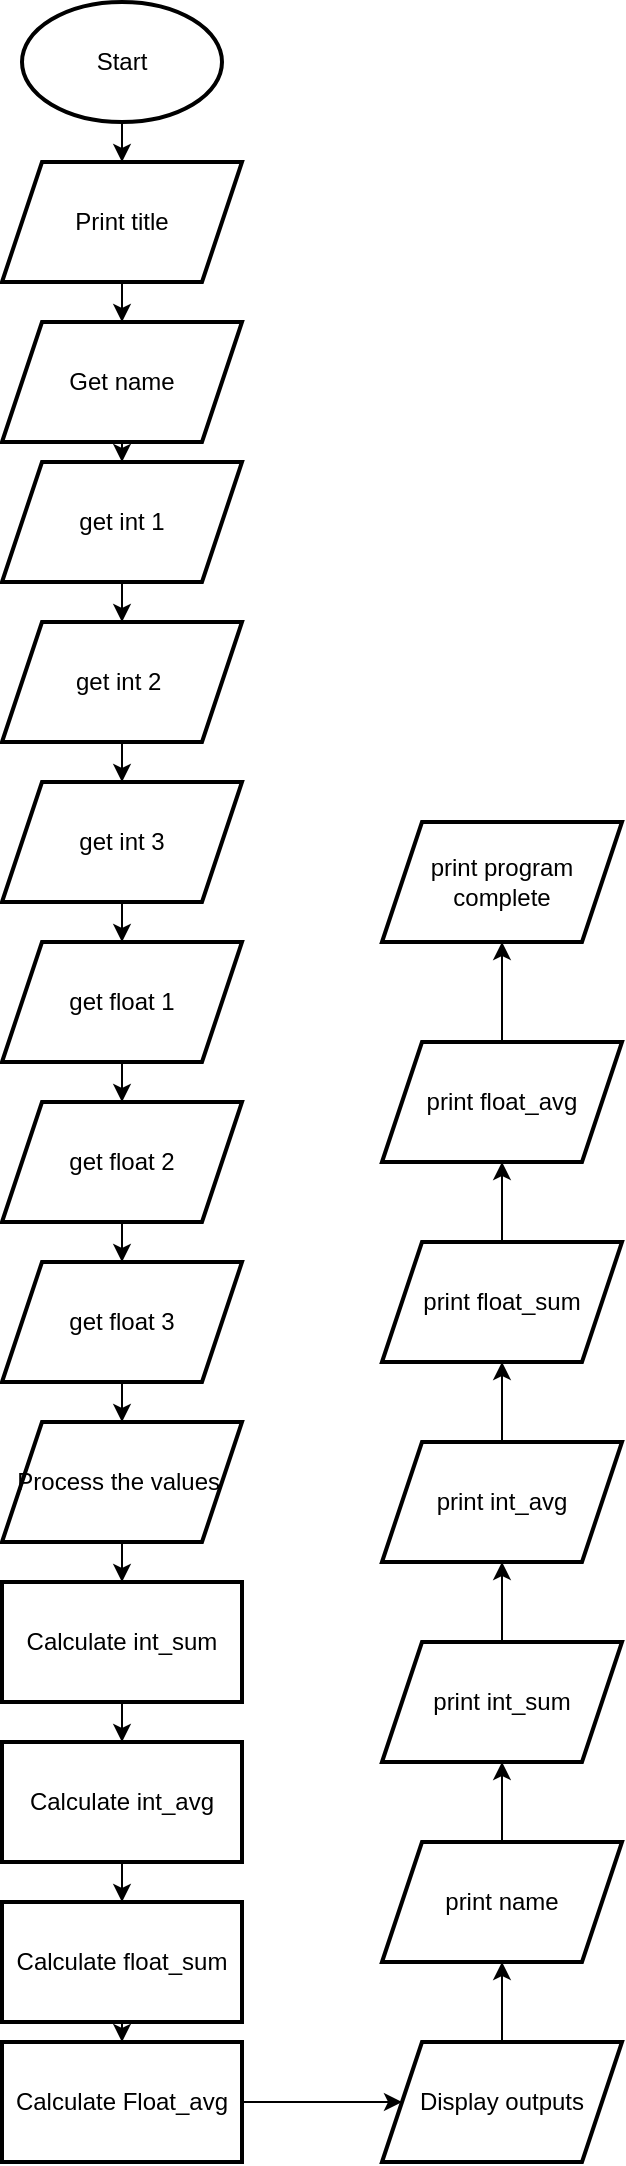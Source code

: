 <mxfile version="14.9.8" type="device"><diagram id="Y5vVq08B3gLRKAfeF4CJ" name="Page-1"><mxGraphModel dx="269" dy="537" grid="1" gridSize="10" guides="1" tooltips="1" connect="1" arrows="1" fold="1" page="1" pageScale="1" pageWidth="850" pageHeight="1100" math="0" shadow="0"><root><mxCell id="0"/><mxCell id="1" parent="0"/><mxCell id="EWFYyP2EG0sI--OhAkq7-3" value="" style="edgeStyle=orthogonalEdgeStyle;rounded=0;orthogonalLoop=1;jettySize=auto;html=1;" edge="1" parent="1" source="EWFYyP2EG0sI--OhAkq7-1" target="EWFYyP2EG0sI--OhAkq7-2"><mxGeometry relative="1" as="geometry"/></mxCell><mxCell id="EWFYyP2EG0sI--OhAkq7-1" value="Start" style="strokeWidth=2;html=1;shape=mxgraph.flowchart.start_1;whiteSpace=wrap;" vertex="1" parent="1"><mxGeometry x="50" y="10" width="100" height="60" as="geometry"/></mxCell><mxCell id="EWFYyP2EG0sI--OhAkq7-5" value="" style="edgeStyle=orthogonalEdgeStyle;rounded=0;orthogonalLoop=1;jettySize=auto;html=1;" edge="1" parent="1" source="EWFYyP2EG0sI--OhAkq7-2" target="EWFYyP2EG0sI--OhAkq7-4"><mxGeometry relative="1" as="geometry"/></mxCell><mxCell id="EWFYyP2EG0sI--OhAkq7-2" value="Print title" style="shape=parallelogram;perimeter=parallelogramPerimeter;whiteSpace=wrap;html=1;fixedSize=1;strokeWidth=2;" vertex="1" parent="1"><mxGeometry x="40" y="90" width="120" height="60" as="geometry"/></mxCell><mxCell id="EWFYyP2EG0sI--OhAkq7-7" value="" style="edgeStyle=orthogonalEdgeStyle;rounded=0;orthogonalLoop=1;jettySize=auto;html=1;" edge="1" parent="1" source="EWFYyP2EG0sI--OhAkq7-4" target="EWFYyP2EG0sI--OhAkq7-6"><mxGeometry relative="1" as="geometry"/></mxCell><mxCell id="EWFYyP2EG0sI--OhAkq7-4" value="Get name" style="shape=parallelogram;perimeter=parallelogramPerimeter;whiteSpace=wrap;html=1;fixedSize=1;strokeWidth=2;" vertex="1" parent="1"><mxGeometry x="40" y="170" width="120" height="60" as="geometry"/></mxCell><mxCell id="EWFYyP2EG0sI--OhAkq7-9" value="" style="edgeStyle=orthogonalEdgeStyle;rounded=0;orthogonalLoop=1;jettySize=auto;html=1;" edge="1" parent="1" source="EWFYyP2EG0sI--OhAkq7-6" target="EWFYyP2EG0sI--OhAkq7-8"><mxGeometry relative="1" as="geometry"/></mxCell><mxCell id="EWFYyP2EG0sI--OhAkq7-6" value="get int 1" style="shape=parallelogram;perimeter=parallelogramPerimeter;whiteSpace=wrap;html=1;fixedSize=1;strokeWidth=2;" vertex="1" parent="1"><mxGeometry x="40" y="240" width="120" height="60" as="geometry"/></mxCell><mxCell id="EWFYyP2EG0sI--OhAkq7-11" value="" style="edgeStyle=orthogonalEdgeStyle;rounded=0;orthogonalLoop=1;jettySize=auto;html=1;" edge="1" parent="1" source="EWFYyP2EG0sI--OhAkq7-8" target="EWFYyP2EG0sI--OhAkq7-10"><mxGeometry relative="1" as="geometry"/></mxCell><mxCell id="EWFYyP2EG0sI--OhAkq7-8" value="get int 2&amp;nbsp;" style="shape=parallelogram;perimeter=parallelogramPerimeter;whiteSpace=wrap;html=1;fixedSize=1;strokeWidth=2;" vertex="1" parent="1"><mxGeometry x="40" y="320" width="120" height="60" as="geometry"/></mxCell><mxCell id="EWFYyP2EG0sI--OhAkq7-13" value="" style="edgeStyle=orthogonalEdgeStyle;rounded=0;orthogonalLoop=1;jettySize=auto;html=1;" edge="1" parent="1" source="EWFYyP2EG0sI--OhAkq7-10" target="EWFYyP2EG0sI--OhAkq7-12"><mxGeometry relative="1" as="geometry"/></mxCell><mxCell id="EWFYyP2EG0sI--OhAkq7-10" value="get int 3" style="shape=parallelogram;perimeter=parallelogramPerimeter;whiteSpace=wrap;html=1;fixedSize=1;strokeWidth=2;" vertex="1" parent="1"><mxGeometry x="40" y="400" width="120" height="60" as="geometry"/></mxCell><mxCell id="EWFYyP2EG0sI--OhAkq7-15" value="" style="edgeStyle=orthogonalEdgeStyle;rounded=0;orthogonalLoop=1;jettySize=auto;html=1;" edge="1" parent="1" source="EWFYyP2EG0sI--OhAkq7-12" target="EWFYyP2EG0sI--OhAkq7-14"><mxGeometry relative="1" as="geometry"/></mxCell><mxCell id="EWFYyP2EG0sI--OhAkq7-12" value="get float 1" style="shape=parallelogram;perimeter=parallelogramPerimeter;whiteSpace=wrap;html=1;fixedSize=1;strokeWidth=2;" vertex="1" parent="1"><mxGeometry x="40" y="480" width="120" height="60" as="geometry"/></mxCell><mxCell id="EWFYyP2EG0sI--OhAkq7-17" value="" style="edgeStyle=orthogonalEdgeStyle;rounded=0;orthogonalLoop=1;jettySize=auto;html=1;" edge="1" parent="1" source="EWFYyP2EG0sI--OhAkq7-14" target="EWFYyP2EG0sI--OhAkq7-16"><mxGeometry relative="1" as="geometry"/></mxCell><mxCell id="EWFYyP2EG0sI--OhAkq7-14" value="get float 2" style="shape=parallelogram;perimeter=parallelogramPerimeter;whiteSpace=wrap;html=1;fixedSize=1;strokeWidth=2;" vertex="1" parent="1"><mxGeometry x="40" y="560" width="120" height="60" as="geometry"/></mxCell><mxCell id="EWFYyP2EG0sI--OhAkq7-19" value="" style="edgeStyle=orthogonalEdgeStyle;rounded=0;orthogonalLoop=1;jettySize=auto;html=1;" edge="1" parent="1" source="EWFYyP2EG0sI--OhAkq7-16" target="EWFYyP2EG0sI--OhAkq7-18"><mxGeometry relative="1" as="geometry"/></mxCell><mxCell id="EWFYyP2EG0sI--OhAkq7-16" value="get float 3" style="shape=parallelogram;perimeter=parallelogramPerimeter;whiteSpace=wrap;html=1;fixedSize=1;strokeWidth=2;" vertex="1" parent="1"><mxGeometry x="40" y="640" width="120" height="60" as="geometry"/></mxCell><mxCell id="EWFYyP2EG0sI--OhAkq7-28" value="" style="edgeStyle=orthogonalEdgeStyle;rounded=0;orthogonalLoop=1;jettySize=auto;html=1;" edge="1" parent="1" source="EWFYyP2EG0sI--OhAkq7-18" target="EWFYyP2EG0sI--OhAkq7-27"><mxGeometry relative="1" as="geometry"/></mxCell><mxCell id="EWFYyP2EG0sI--OhAkq7-18" value="Process the values&amp;nbsp;" style="shape=parallelogram;perimeter=parallelogramPerimeter;whiteSpace=wrap;html=1;fixedSize=1;strokeWidth=2;" vertex="1" parent="1"><mxGeometry x="40" y="720" width="120" height="60" as="geometry"/></mxCell><mxCell id="EWFYyP2EG0sI--OhAkq7-30" value="" style="edgeStyle=orthogonalEdgeStyle;rounded=0;orthogonalLoop=1;jettySize=auto;html=1;" edge="1" parent="1" source="EWFYyP2EG0sI--OhAkq7-27" target="EWFYyP2EG0sI--OhAkq7-29"><mxGeometry relative="1" as="geometry"/></mxCell><mxCell id="EWFYyP2EG0sI--OhAkq7-27" value="Calculate int_sum" style="whiteSpace=wrap;html=1;strokeWidth=2;" vertex="1" parent="1"><mxGeometry x="40" y="800" width="120" height="60" as="geometry"/></mxCell><mxCell id="EWFYyP2EG0sI--OhAkq7-32" value="" style="edgeStyle=orthogonalEdgeStyle;rounded=0;orthogonalLoop=1;jettySize=auto;html=1;" edge="1" parent="1" source="EWFYyP2EG0sI--OhAkq7-29" target="EWFYyP2EG0sI--OhAkq7-31"><mxGeometry relative="1" as="geometry"/></mxCell><mxCell id="EWFYyP2EG0sI--OhAkq7-29" value="Calculate int_avg" style="whiteSpace=wrap;html=1;strokeWidth=2;" vertex="1" parent="1"><mxGeometry x="40" y="880" width="120" height="60" as="geometry"/></mxCell><mxCell id="EWFYyP2EG0sI--OhAkq7-34" value="" style="edgeStyle=orthogonalEdgeStyle;rounded=0;orthogonalLoop=1;jettySize=auto;html=1;" edge="1" parent="1" source="EWFYyP2EG0sI--OhAkq7-31" target="EWFYyP2EG0sI--OhAkq7-33"><mxGeometry relative="1" as="geometry"/></mxCell><mxCell id="EWFYyP2EG0sI--OhAkq7-31" value="Calculate float_sum" style="whiteSpace=wrap;html=1;strokeWidth=2;" vertex="1" parent="1"><mxGeometry x="40" y="960" width="120" height="60" as="geometry"/></mxCell><mxCell id="EWFYyP2EG0sI--OhAkq7-36" value="" style="edgeStyle=orthogonalEdgeStyle;rounded=0;orthogonalLoop=1;jettySize=auto;html=1;" edge="1" parent="1" source="EWFYyP2EG0sI--OhAkq7-33" target="EWFYyP2EG0sI--OhAkq7-35"><mxGeometry relative="1" as="geometry"/></mxCell><mxCell id="EWFYyP2EG0sI--OhAkq7-33" value="Calculate Float_avg" style="whiteSpace=wrap;html=1;strokeWidth=2;" vertex="1" parent="1"><mxGeometry x="40" y="1030" width="120" height="60" as="geometry"/></mxCell><mxCell id="EWFYyP2EG0sI--OhAkq7-38" value="" style="edgeStyle=orthogonalEdgeStyle;rounded=0;orthogonalLoop=1;jettySize=auto;html=1;" edge="1" parent="1" source="EWFYyP2EG0sI--OhAkq7-35" target="EWFYyP2EG0sI--OhAkq7-37"><mxGeometry relative="1" as="geometry"/></mxCell><mxCell id="EWFYyP2EG0sI--OhAkq7-35" value="Display outputs" style="shape=parallelogram;perimeter=parallelogramPerimeter;whiteSpace=wrap;html=1;fixedSize=1;strokeWidth=2;" vertex="1" parent="1"><mxGeometry x="230" y="1030" width="120" height="60" as="geometry"/></mxCell><mxCell id="EWFYyP2EG0sI--OhAkq7-42" value="" style="edgeStyle=orthogonalEdgeStyle;rounded=0;orthogonalLoop=1;jettySize=auto;html=1;" edge="1" parent="1" source="EWFYyP2EG0sI--OhAkq7-37" target="EWFYyP2EG0sI--OhAkq7-41"><mxGeometry relative="1" as="geometry"/></mxCell><mxCell id="EWFYyP2EG0sI--OhAkq7-37" value="print name" style="shape=parallelogram;perimeter=parallelogramPerimeter;whiteSpace=wrap;html=1;fixedSize=1;strokeWidth=2;" vertex="1" parent="1"><mxGeometry x="230" y="930" width="120" height="60" as="geometry"/></mxCell><mxCell id="EWFYyP2EG0sI--OhAkq7-44" value="" style="edgeStyle=orthogonalEdgeStyle;rounded=0;orthogonalLoop=1;jettySize=auto;html=1;" edge="1" parent="1" source="EWFYyP2EG0sI--OhAkq7-41" target="EWFYyP2EG0sI--OhAkq7-43"><mxGeometry relative="1" as="geometry"/></mxCell><mxCell id="EWFYyP2EG0sI--OhAkq7-41" value="print int_sum" style="shape=parallelogram;perimeter=parallelogramPerimeter;whiteSpace=wrap;html=1;fixedSize=1;strokeWidth=2;" vertex="1" parent="1"><mxGeometry x="230" y="830" width="120" height="60" as="geometry"/></mxCell><mxCell id="EWFYyP2EG0sI--OhAkq7-46" value="" style="edgeStyle=orthogonalEdgeStyle;rounded=0;orthogonalLoop=1;jettySize=auto;html=1;" edge="1" parent="1" source="EWFYyP2EG0sI--OhAkq7-43" target="EWFYyP2EG0sI--OhAkq7-45"><mxGeometry relative="1" as="geometry"/></mxCell><mxCell id="EWFYyP2EG0sI--OhAkq7-43" value="print int_avg" style="shape=parallelogram;perimeter=parallelogramPerimeter;whiteSpace=wrap;html=1;fixedSize=1;strokeWidth=2;" vertex="1" parent="1"><mxGeometry x="230" y="730" width="120" height="60" as="geometry"/></mxCell><mxCell id="EWFYyP2EG0sI--OhAkq7-48" value="" style="edgeStyle=orthogonalEdgeStyle;rounded=0;orthogonalLoop=1;jettySize=auto;html=1;" edge="1" parent="1" source="EWFYyP2EG0sI--OhAkq7-45" target="EWFYyP2EG0sI--OhAkq7-47"><mxGeometry relative="1" as="geometry"/></mxCell><mxCell id="EWFYyP2EG0sI--OhAkq7-45" value="print float_sum" style="shape=parallelogram;perimeter=parallelogramPerimeter;whiteSpace=wrap;html=1;fixedSize=1;strokeWidth=2;" vertex="1" parent="1"><mxGeometry x="230" y="630" width="120" height="60" as="geometry"/></mxCell><mxCell id="EWFYyP2EG0sI--OhAkq7-50" value="" style="edgeStyle=orthogonalEdgeStyle;rounded=0;orthogonalLoop=1;jettySize=auto;html=1;" edge="1" parent="1" source="EWFYyP2EG0sI--OhAkq7-47" target="EWFYyP2EG0sI--OhAkq7-49"><mxGeometry relative="1" as="geometry"/></mxCell><mxCell id="EWFYyP2EG0sI--OhAkq7-47" value="print float_avg" style="shape=parallelogram;perimeter=parallelogramPerimeter;whiteSpace=wrap;html=1;fixedSize=1;strokeWidth=2;" vertex="1" parent="1"><mxGeometry x="230" y="530" width="120" height="60" as="geometry"/></mxCell><mxCell id="EWFYyP2EG0sI--OhAkq7-49" value="print program&lt;br&gt;complete" style="shape=parallelogram;perimeter=parallelogramPerimeter;whiteSpace=wrap;html=1;fixedSize=1;strokeWidth=2;" vertex="1" parent="1"><mxGeometry x="230" y="420" width="120" height="60" as="geometry"/></mxCell></root></mxGraphModel></diagram></mxfile>